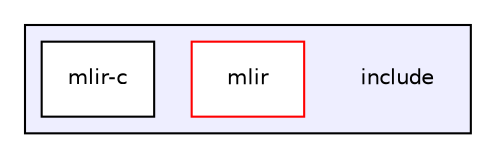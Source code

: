 digraph "include" {
  bgcolor=transparent;
  compound=true
  node [ fontsize="10", fontname="Helvetica"];
  edge [ labelfontsize="10", labelfontname="Helvetica"];
  subgraph clusterdir_d44c64559bbebec7f509842c48db8b23 {
    graph [ bgcolor="#eeeeff", pencolor="black", label="" URL="dir_d44c64559bbebec7f509842c48db8b23.html"];
    dir_d44c64559bbebec7f509842c48db8b23 [shape=plaintext label="include"];
    dir_5654f77406fb9ceec87e68ef828ceea2 [shape=box label="mlir" color="red" fillcolor="white" style="filled" URL="dir_5654f77406fb9ceec87e68ef828ceea2.html"];
    dir_79e8035470b34d72c544e1d5f313f619 [shape=box label="mlir-c" color="black" fillcolor="white" style="filled" URL="dir_79e8035470b34d72c544e1d5f313f619.html"];
  }
}

